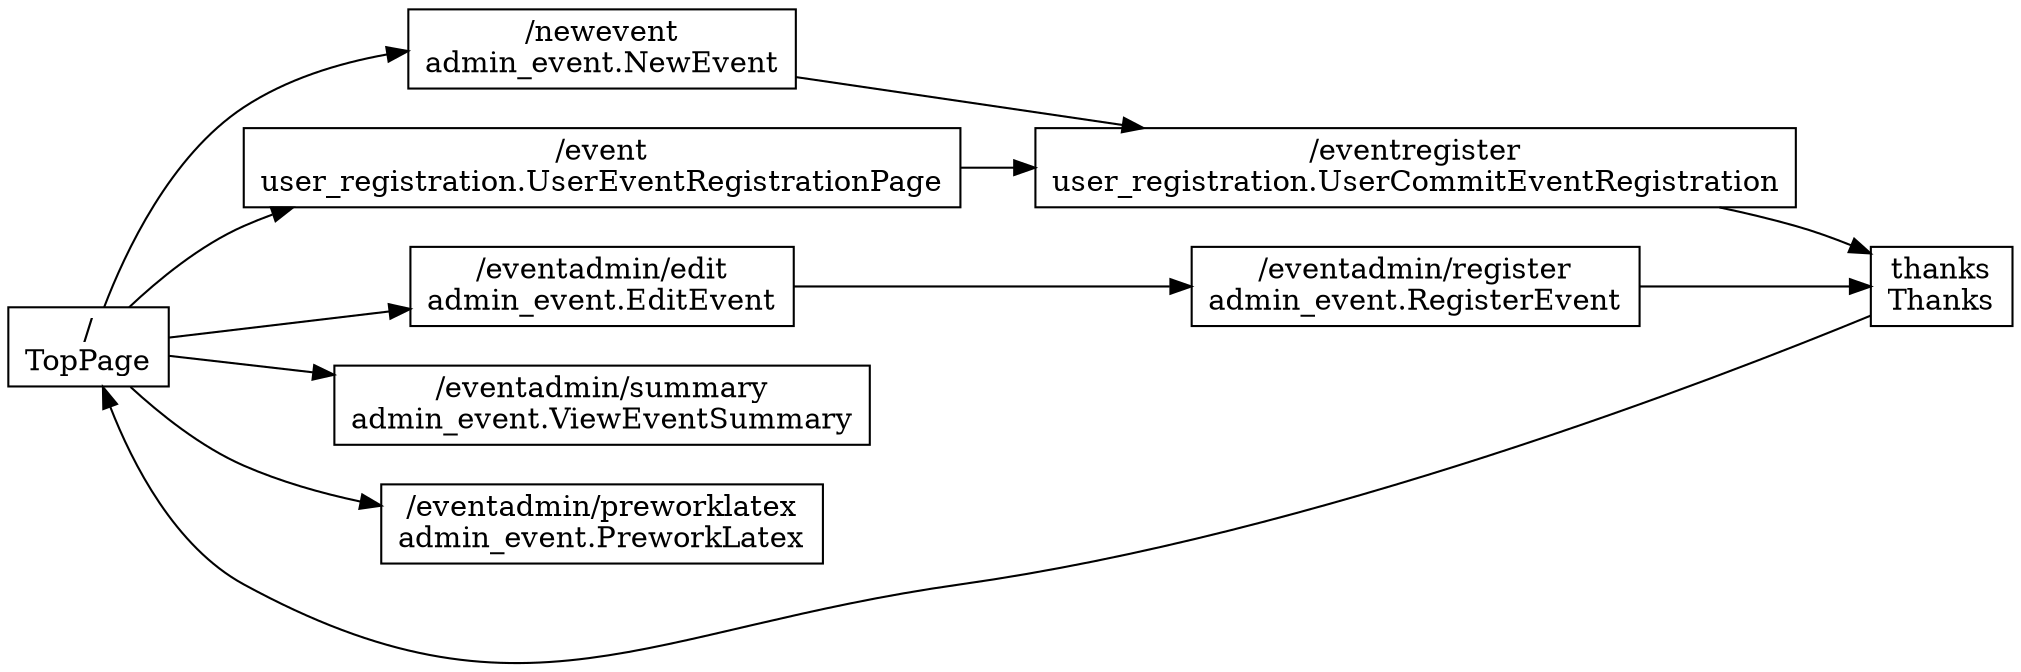 // dot -T ps < debian-reservation-flow.dot > debian-reservation-flow.eps
digraph structure {
	rankdir="LR";
	node[shape=record];
	toppage [label="/\nTopPage"];
	newevent [label="/newevent\nadmin_event.NewEvent"];
	event [label="/event\nuser_registration.UserEventRegistrationPage"];
	eventregister [label="/eventregister\nuser_registration.UserCommitEventRegistration"];
	adminedit [label="/eventadmin/edit\nadmin_event.EditEvent"];
	adminregister [label="/eventadmin/register\nadmin_event.RegisterEvent"];
	adminsummary [label="/eventadmin/summary\nadmin_event.ViewEventSummary"];
	adminpreworklatex [label="/eventadmin/preworklatex\nadmin_event.PreworkLatex"];
	thanks [label="thanks\nThanks"];

	node [arrowType=normal];

	toppage -> event;
	toppage -> newevent;
	newevent -> eventregister;
	event -> eventregister;
	eventregister -> thanks;
	thanks -> toppage;

	toppage -> adminedit;
	adminedit -> adminregister -> thanks;

	toppage -> adminsummary;

	toppage -> adminpreworklatex;

}

